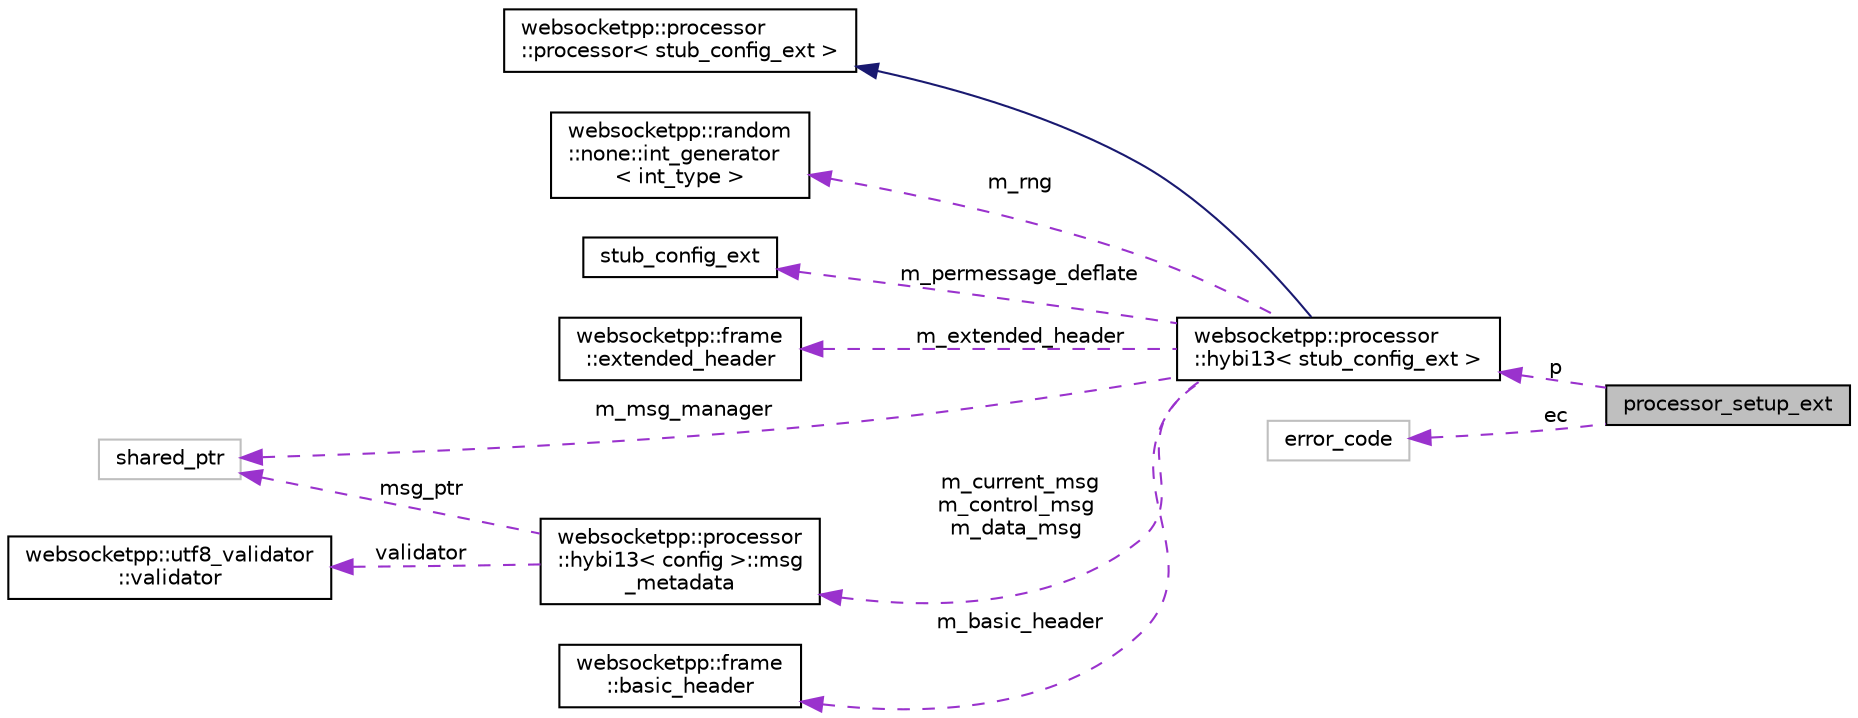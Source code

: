 digraph "processor_setup_ext"
{
  edge [fontname="Helvetica",fontsize="10",labelfontname="Helvetica",labelfontsize="10"];
  node [fontname="Helvetica",fontsize="10",shape=record];
  rankdir="LR";
  Node1 [label="processor_setup_ext",height=0.2,width=0.4,color="black", fillcolor="grey75", style="filled", fontcolor="black"];
  Node2 -> Node1 [dir="back",color="darkorchid3",fontsize="10",style="dashed",label=" p" ];
  Node2 [label="websocketpp::processor\l::hybi13\< stub_config_ext \>",height=0.2,width=0.4,color="black", fillcolor="white", style="filled",URL="$classwebsocketpp_1_1processor_1_1hybi13.html"];
  Node3 -> Node2 [dir="back",color="midnightblue",fontsize="10",style="solid"];
  Node3 [label="websocketpp::processor\l::processor\< stub_config_ext \>",height=0.2,width=0.4,color="black", fillcolor="white", style="filled",URL="$classwebsocketpp_1_1processor_1_1processor.html"];
  Node4 -> Node2 [dir="back",color="darkorchid3",fontsize="10",style="dashed",label=" m_rng" ];
  Node4 [label="websocketpp::random\l::none::int_generator\l\< int_type \>",height=0.2,width=0.4,color="black", fillcolor="white", style="filled",URL="$classwebsocketpp_1_1random_1_1none_1_1int__generator.html",tooltip="Thread safe stub \"random\" integer generator. "];
  Node5 -> Node2 [dir="back",color="darkorchid3",fontsize="10",style="dashed",label=" m_permessage_deflate" ];
  Node5 [label="stub_config_ext",height=0.2,width=0.4,color="black", fillcolor="white", style="filled",URL="$structstub__config__ext.html"];
  Node6 -> Node2 [dir="back",color="darkorchid3",fontsize="10",style="dashed",label=" m_extended_header" ];
  Node6 [label="websocketpp::frame\l::extended_header",height=0.2,width=0.4,color="black", fillcolor="white", style="filled",URL="$structwebsocketpp_1_1frame_1_1extended__header.html",tooltip="The variable size component of a WebSocket frame header. "];
  Node7 -> Node2 [dir="back",color="darkorchid3",fontsize="10",style="dashed",label=" m_msg_manager" ];
  Node7 [label="shared_ptr",height=0.2,width=0.4,color="grey75", fillcolor="white", style="filled"];
  Node8 -> Node2 [dir="back",color="darkorchid3",fontsize="10",style="dashed",label=" m_basic_header" ];
  Node8 [label="websocketpp::frame\l::basic_header",height=0.2,width=0.4,color="black", fillcolor="white", style="filled",URL="$structwebsocketpp_1_1frame_1_1basic__header.html",tooltip="The constant size component of a WebSocket frame header. "];
  Node9 -> Node2 [dir="back",color="darkorchid3",fontsize="10",style="dashed",label=" m_current_msg\nm_control_msg\nm_data_msg" ];
  Node9 [label="websocketpp::processor\l::hybi13\< config \>::msg\l_metadata",height=0.2,width=0.4,color="black", fillcolor="white", style="filled",URL="$structwebsocketpp_1_1processor_1_1hybi13_1_1msg__metadata.html"];
  Node7 -> Node9 [dir="back",color="darkorchid3",fontsize="10",style="dashed",label=" msg_ptr" ];
  Node10 -> Node9 [dir="back",color="darkorchid3",fontsize="10",style="dashed",label=" validator" ];
  Node10 [label="websocketpp::utf8_validator\l::validator",height=0.2,width=0.4,color="black", fillcolor="white", style="filled",URL="$classwebsocketpp_1_1utf8__validator_1_1validator.html",tooltip="Provides streaming UTF8 validation functionality. "];
  Node11 -> Node1 [dir="back",color="darkorchid3",fontsize="10",style="dashed",label=" ec" ];
  Node11 [label="error_code",height=0.2,width=0.4,color="grey75", fillcolor="white", style="filled"];
}
